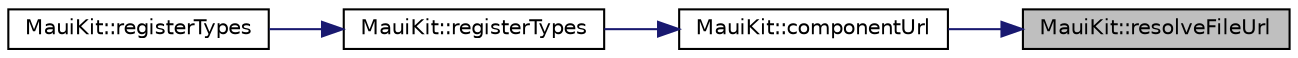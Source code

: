 digraph "MauiKit::resolveFileUrl"
{
 // INTERACTIVE_SVG=YES
 // LATEX_PDF_SIZE
  edge [fontname="Helvetica",fontsize="10",labelfontname="Helvetica",labelfontsize="10"];
  node [fontname="Helvetica",fontsize="10",shape=record];
  rankdir="RL";
  Node20 [label="MauiKit::resolveFileUrl",height=0.2,width=0.4,color="black", fillcolor="grey75", style="filled", fontcolor="black",tooltip=" "];
  Node20 -> Node21 [dir="back",color="midnightblue",fontsize="10",style="solid",fontname="Helvetica"];
  Node21 [label="MauiKit::componentUrl",height=0.2,width=0.4,color="black", fillcolor="white", style="filled",URL="$class_maui_kit.html#a1cfe1dff1565ef1290cb73eb5550af1b",tooltip=" "];
  Node21 -> Node22 [dir="back",color="midnightblue",fontsize="10",style="solid",fontname="Helvetica"];
  Node22 [label="MauiKit::registerTypes",height=0.2,width=0.4,color="black", fillcolor="white", style="filled",URL="$class_maui_kit.html#a9be1c5fb4a518e1a4cb4913bc9dc5b37",tooltip=" "];
  Node22 -> Node23 [dir="back",color="midnightblue",fontsize="10",style="solid",fontname="Helvetica"];
  Node23 [label="MauiKit::registerTypes",height=0.2,width=0.4,color="black", fillcolor="white", style="filled",URL="$class_maui_kit.html#aae7969b235da386d770c79402c31ceed",tooltip=" "];
}
